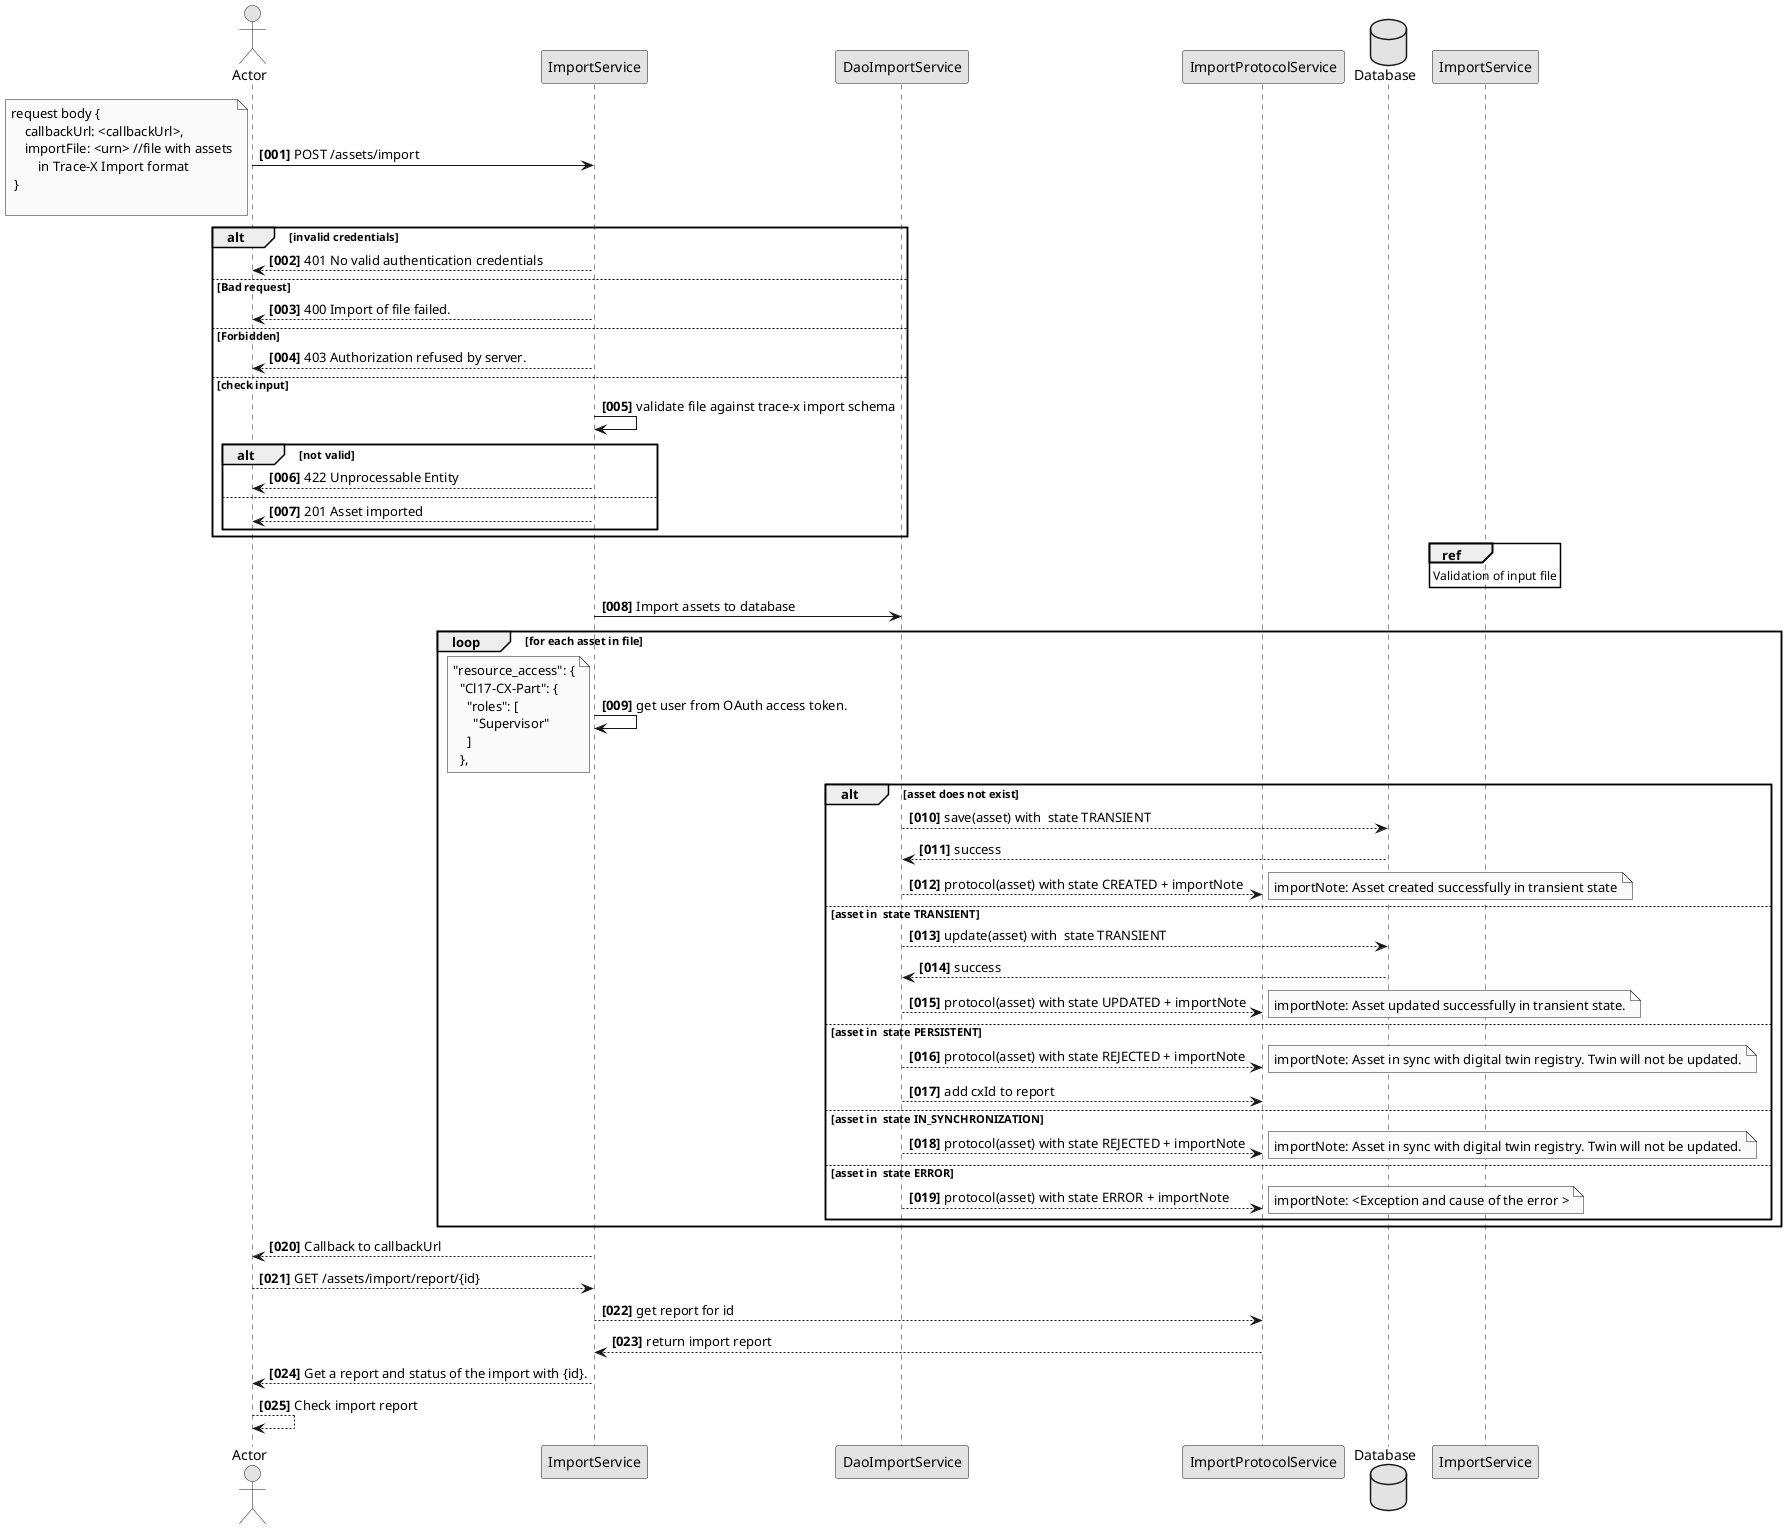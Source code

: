 @startuml
skinparam monochrome true
skinparam shadowing false
skinparam defaultFontName "Architects daughter"

autonumber "<b>[000]"

actor Actor
participant "ImportService" as Backend
participant "DaoImportService" as Persistence
participant "ImportProtocolService" as ImportProtocolService
database "Database" as Database
Actor -> Backend : POST /assets/import
note left
    request body {
        callbackUrl: <callbackUrl>,
        importFile: <urn> //file with assets
            in Trace-X Import format
     }

end note

alt invalid credentials
    Actor <-- Backend : 401 No valid authentication credentials
else  Bad request
    Actor <-- Backend : 400 Import of file failed.
else  Forbidden
    Actor <-- Backend : 403 Authorization refused by server.
else  check input
    Backend -> Backend : validate file against trace-x import schema
    alt not valid
        Actor <-- Backend : 422 Unprocessable Entity
    else
        Actor <-- Backend : 201 Asset imported
    end alt
end alt

ref over  ImportService
    Validation of input file
end ref

Backend -> Persistence : Import assets to database

    loop for each asset in file
        Backend -> Backend : get user from OAuth access token.
        note left
              "resource_access": {
                "Cl17-CX-Part": {
                  "roles": [
                    "Supervisor"
                  ]
                },
        end note
        alt asset does not exist
            Persistence --> Database : save(asset) with  state TRANSIENT
            Persistence <-- Database : success
            Persistence --> ImportProtocolService : protocol(asset) with state CREATED + importNote
            note right
                importNote: Asset created successfully in transient state
            end note
        else asset in  state TRANSIENT
            note right
                (local asset)
            end note
            Persistence --> Database : update(asset) with  state TRANSIENT
            Persistence <-- Database : success
            Persistence --> ImportProtocolService : protocol(asset) with state UPDATED + importNote
            note right
                importNote: Asset updated successfully in transient state.
            end note
        else asset in  state PERSISTENT
            Persistence --> ImportProtocolService : protocol(asset) with state REJECTED + importNote
            note right
                 importNote: Asset in sync with digital twin registry. Twin will not be updated.
            end note
            Persistence --> ImportProtocolService : add cxId to report
        else asset in  state IN_SYNCHRONIZATION
              Persistence --> ImportProtocolService : protocol(asset) with state REJECTED + importNote
               note right
                  importNote: Asset in sync with digital twin registry. Twin will not be updated.
              end note
        else asset in  state ERROR
             Persistence --> ImportProtocolService : protocol(asset) with state ERROR + importNote
             note right
                  importNote: <Exception and cause of the error >
              end note
        end alt
end loop


Actor <-- Backend : Callback to callbackUrl
Actor --> Backend : GET /assets/import/report/{id}
Backend --> ImportProtocolService : get report for id
Backend <-- ImportProtocolService : return import report
Actor <-- Backend : Get a report and status of the import with {id}.
Actor --> Actor : Check import report

@enduml
